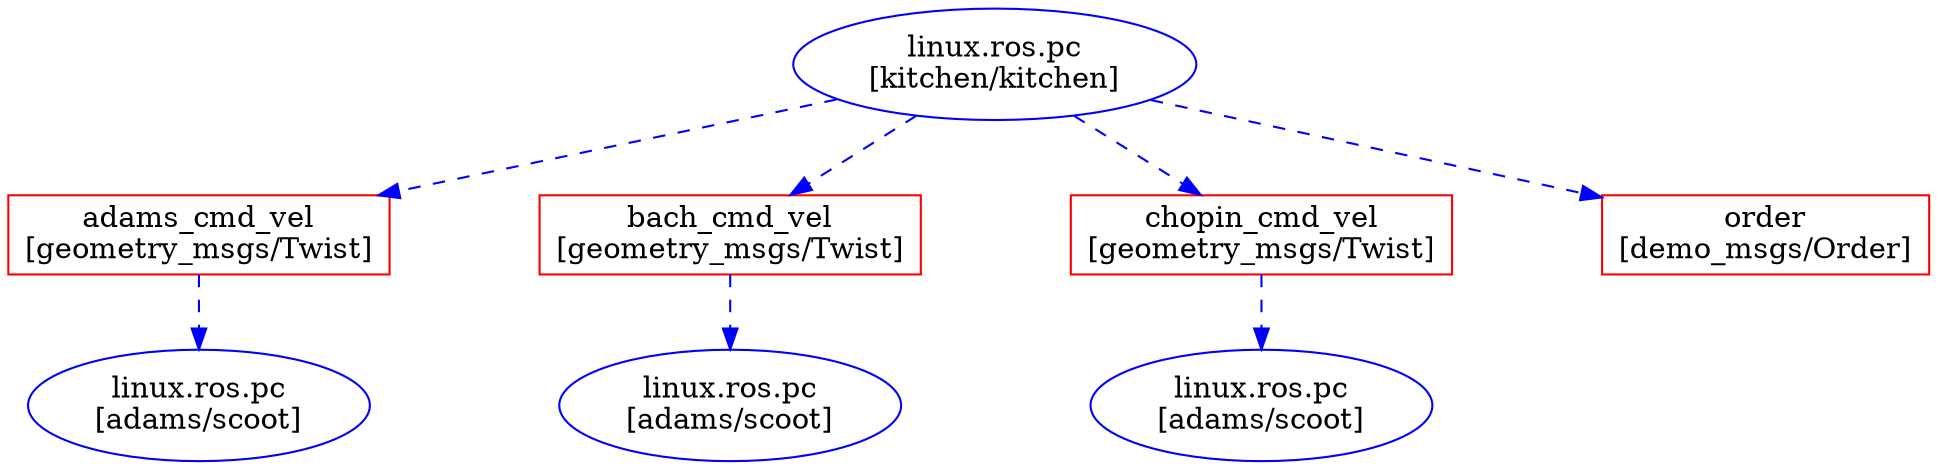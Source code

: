 digraph hierarchy {

	nodesep=1.0 // increases the separation between nodes

	node [color=Red]
	edge [color=Blue, style=dashed] //setup options

    // concert clients
    kitchen [color=blue, shape=ellipse, label="linux.ros.pc\n[kitchen/kitchen]"]
    adams [color=blue, shape=ellipse, label="linux.ros.pc\n[adams/scoot]"]
    bach [color=blue, shape=ellipse, label="linux.ros.pc\n[adams/scoot]"]
    chopin [color=blue, shape=ellipse, label="linux.ros.pc\n[adams/scoot]"]
 
    // topics
    adams_command_velocity [color=red, shape=box, label="adams_cmd_vel\n[geometry_msgs/Twist]"]
    bach_command_velocity [color=red, shape=box, label="bach_cmd_vel\n[geometry_msgs/Twist]"]
    chopin_command_velocity [color=red, shape=box, label="chopin_cmd_vel\n[geometry_msgs/Twist]"]
    order [color=red, shape=box, label="order\n[demo_msgs/Order]"]
    
    // links
	// {rank = same; kobuki guimul }
	kitchen->{ adams_command_velocity bach_command_velocity chopin_command_velocity }
    kitchen->{ order }
    adams_command_velocity->{ adams }
    bach_command_velocity->{ bach }
    chopin_command_velocity->{ chopin }
	
}
